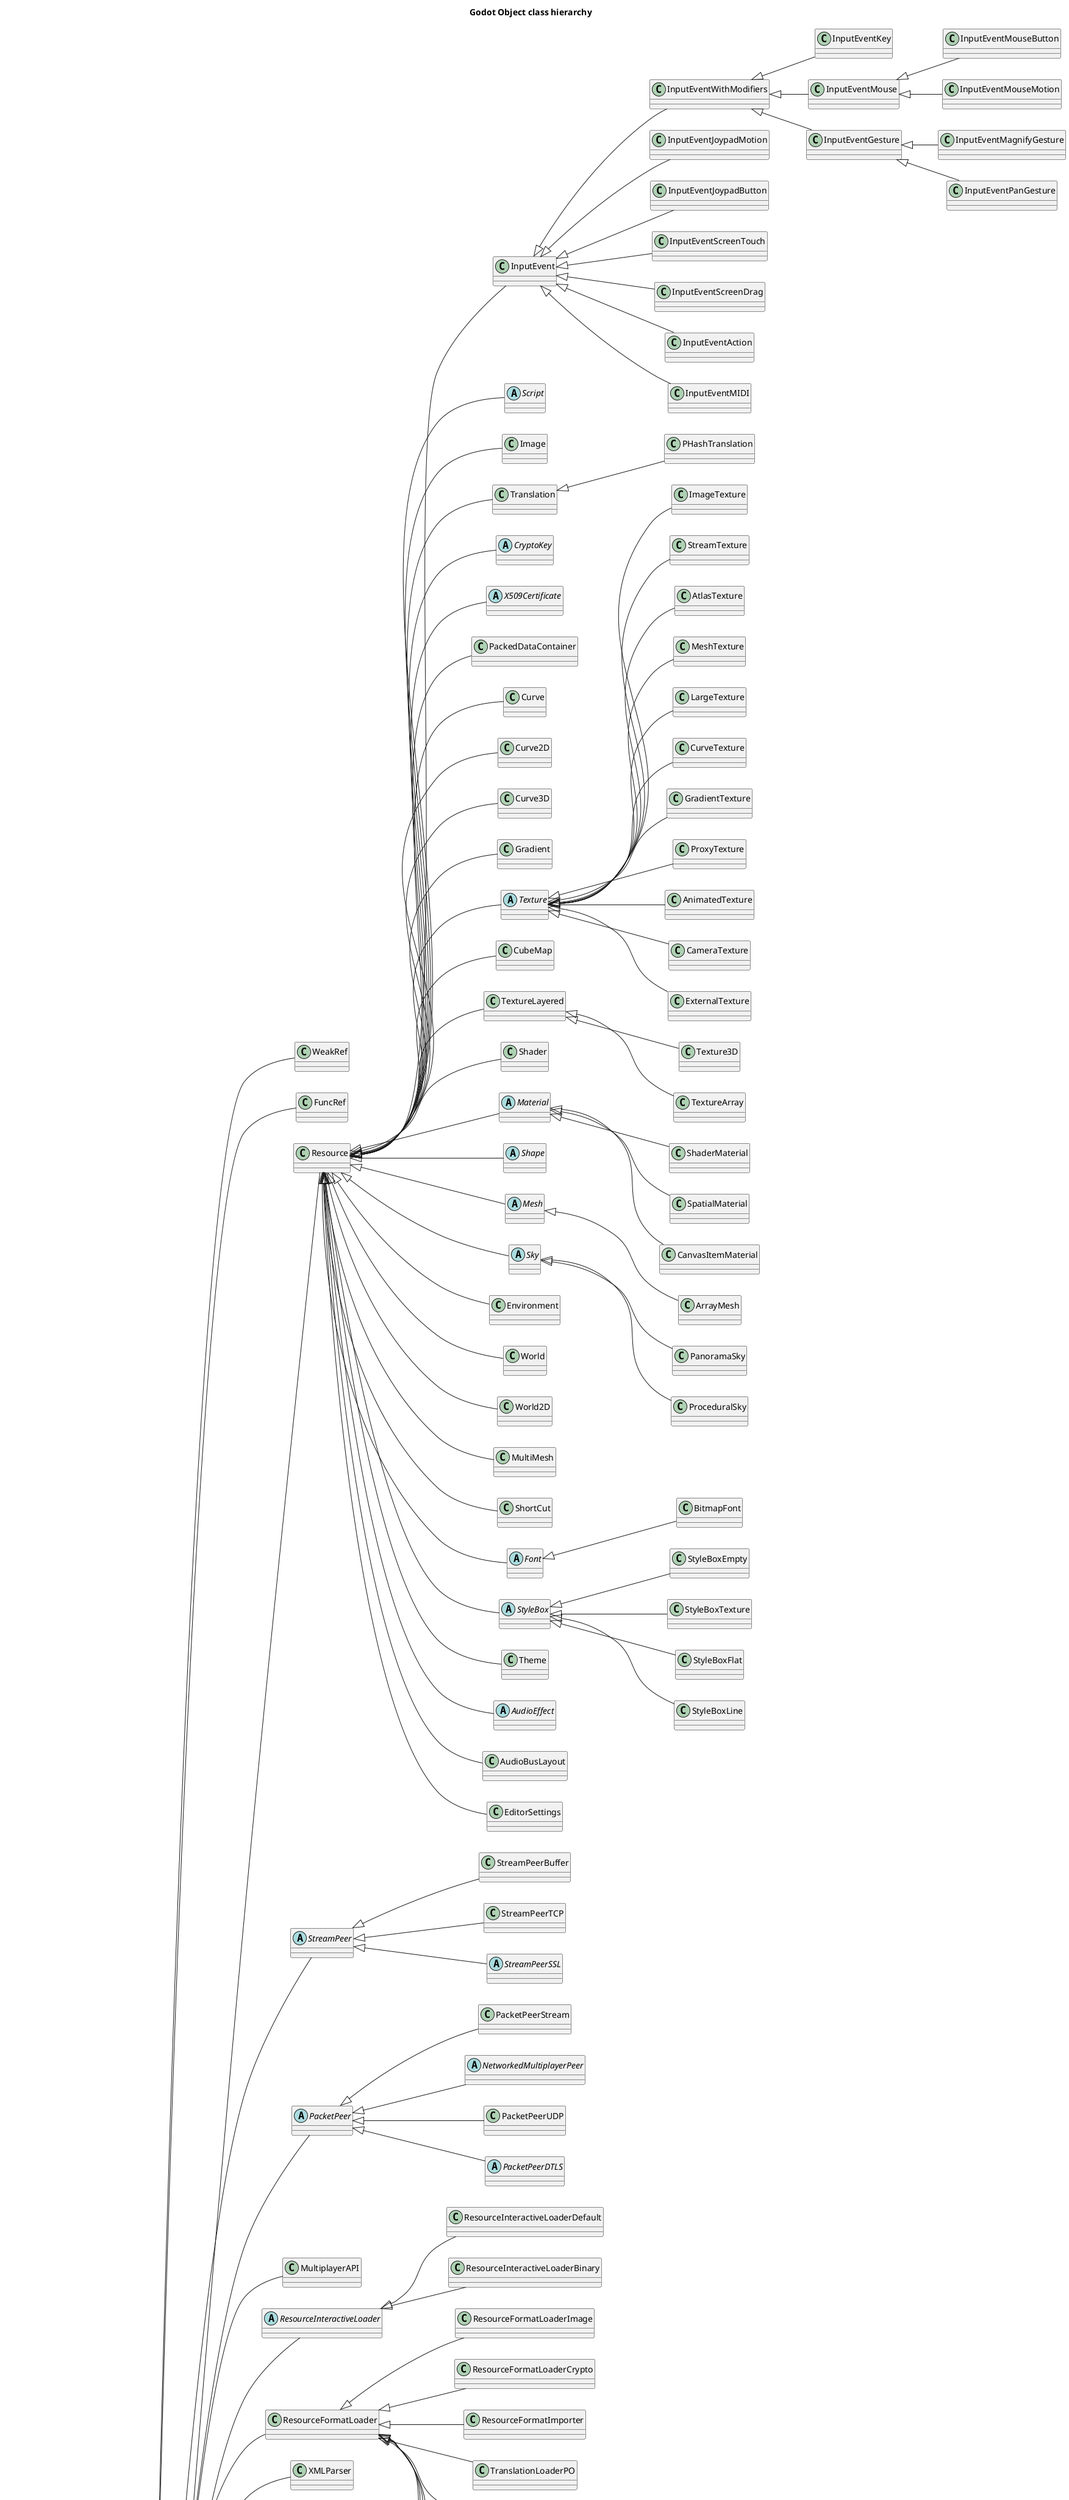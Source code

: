 @startuml
title Godot Object class hierarchy
left to right direction
class "Object" as C_0001531814603945772616
class C_0001531814603945772616 [[https://github.com/godotengine/godot/blob/faf3f883d1a25ec8a2b7a31ecc9e3363613b2478/./core/object.h#L408{Object}]] {
}
class "Reference" as C_0001778859257025660860
class C_0001778859257025660860 [[https://github.com/godotengine/godot/blob/faf3f883d1a25ec8a2b7a31ecc9e3363613b2478/./core/reference.h#L39{Reference}]] {
}
class "WeakRef" as C_0001213123647052694419
class C_0001213123647052694419 [[https://github.com/godotengine/godot/blob/faf3f883d1a25ec8a2b7a31ecc9e3363613b2478/./core/reference.h#L301{WeakRef}]] {
}
class "FuncRef" as C_0001699661383862634192
class C_0001699661383862634192 [[https://github.com/godotengine/godot/blob/faf3f883d1a25ec8a2b7a31ecc9e3363613b2478/core/func_ref.h#L36{FuncRef}]] {
}
class "Node" as C_0000218299049716973303
class C_0000218299049716973303 [[https://github.com/godotengine/godot/blob/faf3f883d1a25ec8a2b7a31ecc9e3363613b2478/./core/variant.h#L55{Node}]] {
}
class "Control" as C_0002244438577414292579
class C_0002244438577414292579 [[https://github.com/godotengine/godot/blob/faf3f883d1a25ec8a2b7a31ecc9e3363613b2478/./core/variant.h#L56{Control}]] {
}
class "Resource" as C_0001951177692366602790
class C_0001951177692366602790 [[https://github.com/godotengine/godot/blob/faf3f883d1a25ec8a2b7a31ecc9e3363613b2478/./core/resource.h#L48{Resource}]] {
}
class "InputEvent" as C_0000826642441440633506
class C_0000826642441440633506 [[https://github.com/godotengine/godot/blob/faf3f883d1a25ec8a2b7a31ecc9e3363613b2478/./core/os/input_event.h#L187{Input Modifier Status  for keyboard/mouse events.}]] {
}
class "InputEventWithModifiers" as C_0001643690477901780535
class C_0001643690477901780535 [[https://github.com/godotengine/godot/blob/faf3f883d1a25ec8a2b7a31ecc9e3363613b2478/./core/os/input_event.h#L224{InputEventWithModifiers}]] {
}
class "InputEventKey" as C_0000005346252496229381
class C_0000005346252496229381 [[https://github.com/godotengine/godot/blob/faf3f883d1a25ec8a2b7a31ecc9e3363613b2478/./core/os/input_event.h#L269{InputEventKey}]] {
}
class "InputEventMouse" as C_0000508669583629270248
class C_0000508669583629270248 [[https://github.com/godotengine/godot/blob/faf3f883d1a25ec8a2b7a31ecc9e3363613b2478/./core/os/input_event.h#L308{InputEventMouse}]] {
}
class "InputEventMouseButton" as C_0001609811636033675562
class C_0001609811636033675562 [[https://github.com/godotengine/godot/blob/faf3f883d1a25ec8a2b7a31ecc9e3363613b2478/./core/os/input_event.h#L333{InputEventMouseButton}]] {
}
class "InputEventMouseMotion" as C_0001449155408194946072
class C_0001449155408194946072 [[https://github.com/godotengine/godot/blob/faf3f883d1a25ec8a2b7a31ecc9e3363613b2478/./core/os/input_event.h#L367{InputEventMouseMotion}]] {
}
class "InputEventJoypadMotion" as C_0000545233917368839369
class C_0000545233917368839369 [[https://github.com/godotengine/godot/blob/faf3f883d1a25ec8a2b7a31ecc9e3363613b2478/./core/os/input_event.h#L400{InputEventJoypadMotion}]] {
}
class "InputEventJoypadButton" as C_0000879206998663772909
class C_0000879206998663772909 [[https://github.com/godotengine/godot/blob/faf3f883d1a25ec8a2b7a31ecc9e3363613b2478/./core/os/input_event.h#L426{InputEventJoypadButton}]] {
}
class "InputEventScreenTouch" as C_0000424955783958123814
class C_0000424955783958123814 [[https://github.com/godotengine/godot/blob/faf3f883d1a25ec8a2b7a31ecc9e3363613b2478/./core/os/input_event.h#L454{InputEventScreenTouch}]] {
}
class "InputEventScreenDrag" as C_0000181579490489051672
class C_0000181579490489051672 [[https://github.com/godotengine/godot/blob/faf3f883d1a25ec8a2b7a31ecc9e3363613b2478/./core/os/input_event.h#L479{InputEventScreenDrag}]] {
}
class "InputEventAction" as C_0000771113246620413802
class C_0000771113246620413802 [[https://github.com/godotengine/godot/blob/faf3f883d1a25ec8a2b7a31ecc9e3363613b2478/./core/os/input_event.h#L509{InputEventAction}]] {
}
class "InputEventGesture" as C_0002273725611005372274
class C_0002273725611005372274 [[https://github.com/godotengine/godot/blob/faf3f883d1a25ec8a2b7a31ecc9e3363613b2478/./core/os/input_event.h#L541{InputEventGesture}]] {
}
class "InputEventMagnifyGesture" as C_0001081009511705756716
class C_0001081009511705756716 [[https://github.com/godotengine/godot/blob/faf3f883d1a25ec8a2b7a31ecc9e3363613b2478/./core/os/input_event.h#L555{InputEventMagnifyGesture}]] {
}
class "InputEventPanGesture" as C_0000785094287144192783
class C_0000785094287144192783 [[https://github.com/godotengine/godot/blob/faf3f883d1a25ec8a2b7a31ecc9e3363613b2478/./core/os/input_event.h#L573{InputEventPanGesture}]] {
}
class "InputEventMIDI" as C_0000421706308116149067
class C_0000421706308116149067 [[https://github.com/godotengine/godot/blob/faf3f883d1a25ec8a2b7a31ecc9e3363613b2478/./core/os/input_event.h#L591{InputEventMIDI}]] {
}
abstract "StreamPeer" as C_0000641458175867534797
abstract C_0000641458175867534797 [[https://github.com/godotengine/godot/blob/faf3f883d1a25ec8a2b7a31ecc9e3363613b2478/./core/io/stream_peer.h#L36{StreamPeer}]] {
}
class "StreamPeerBuffer" as C_0001917014659115098133
class C_0001917014659115098133 [[https://github.com/godotengine/godot/blob/faf3f883d1a25ec8a2b7a31ecc9e3363613b2478/./core/io/stream_peer.h#L95{StreamPeerBuffer}]] {
}
abstract "PacketPeer" as C_0000492816802604568578
abstract C_0000492816802604568578 [[https://github.com/godotengine/godot/blob/faf3f883d1a25ec8a2b7a31ecc9e3363613b2478/./core/io/packet_peer.h#L38{PacketPeer}]] {
}
class "PacketPeerStream" as C_0000953498349212872445
class C_0000953498349212872445 [[https://github.com/godotengine/godot/blob/faf3f883d1a25ec8a2b7a31ecc9e3363613b2478/./core/io/packet_peer.h#L82{PacketPeerStream}]] {
}
abstract "NetworkedMultiplayerPeer" as C_0001377594887161557072
abstract C_0001377594887161557072 [[https://github.com/godotengine/godot/blob/faf3f883d1a25ec8a2b7a31ecc9e3363613b2478/./core/io/networked_multiplayer_peer.h#L36{NetworkedMultiplayerPeer}]] {
}
class "MultiplayerAPI" as C_0001283943978031188871
class C_0001283943978031188871 [[https://github.com/godotengine/godot/blob/faf3f883d1a25ec8a2b7a31ecc9e3363613b2478/./core/io/multiplayer_api.h#L37{MultiplayerAPI}]] {
}
abstract "Script" as C_0001608678623693693822
abstract C_0001608678623693693822 [[https://github.com/godotengine/godot/blob/faf3f883d1a25ec8a2b7a31ecc9e3363613b2478/./core/script_language.h#L99{Script}]] {
}
class "MainLoop" as C_0000970940027123558604
class C_0000970940027123558604 [[https://github.com/godotengine/godot/blob/faf3f883d1a25ec8a2b7a31ecc9e3363613b2478/./core/os/main_loop.h#L38{MainLoop}]] {
}
class "Image" as C_0001347373196389223918
class C_0001347373196389223918 [[https://github.com/godotengine/godot/blob/faf3f883d1a25ec8a2b7a31ecc9e3363613b2478/./core/image.h#L55{Image}]] {
}
class "Translation" as C_0002175195378041774254
class C_0002175195378041774254 [[https://github.com/godotengine/godot/blob/faf3f883d1a25ec8a2b7a31ecc9e3363613b2478/./core/translation.h#L36{Translation}]] {
}
class "TranslationServer" as C_0001485048025194488343
class C_0001485048025194488343 [[https://github.com/godotengine/godot/blob/faf3f883d1a25ec8a2b7a31ecc9e3363613b2478/./core/translation.h#L67{TranslationServer}]] {
}
class "ProjectSettings" as C_0000066148521405667716
class C_0000066148521405667716 [[https://github.com/godotengine/godot/blob/faf3f883d1a25ec8a2b7a31ecc9e3363613b2478/./core/project_settings.h#L38{ProjectSettings}]] {
}
abstract "ResourceInteractiveLoader" as C_0001028300835405048853
abstract C_0001028300835405048853 [[https://github.com/godotengine/godot/blob/faf3f883d1a25ec8a2b7a31ecc9e3363613b2478/./core/io/resource_loader.h#L37{ResourceInteractiveLoader}]] {
}
class "ResourceFormatLoader" as C_0001875194640168762788
class C_0001875194640168762788 [[https://github.com/godotengine/godot/blob/faf3f883d1a25ec8a2b7a31ecc9e3363613b2478/./core/io/resource_loader.h#L60{ResourceFormatLoader}]] {
}
class "ResourceFormatLoaderImage" as C_0001621146194054846104
class C_0001621146194054846104 [[https://github.com/godotengine/godot/blob/faf3f883d1a25ec8a2b7a31ecc9e3363613b2478/./core/io/image_loader.h#L74{ResourceFormatLoaderImage}]] {
}
class "XMLParser" as C_0000721243605962456385
class C_0000721243605962456385 [[https://github.com/godotengine/godot/blob/faf3f883d1a25ec8a2b7a31ecc9e3363613b2478/./core/io/xml_parser.h#L43{XMLParser}]] {
}
abstract "IP" as C_0001191393512042218074
abstract C_0001191393512042218074 [[https://github.com/godotengine/godot/blob/faf3f883d1a25ec8a2b7a31ecc9e3363613b2478/./core/io/ip.h#L39{IP}]] {
}
abstract "NetSocket" as C_0001344470390222777573
abstract C_0001344470390222777573 [[https://github.com/godotengine/godot/blob/faf3f883d1a25ec8a2b7a31ecc9e3363613b2478/./core/io/net_socket.h#L37{NetSocket}]] {
}
class "StreamPeerTCP" as C_0002220672997792184822
class C_0002220672997792184822 [[https://github.com/godotengine/godot/blob/faf3f883d1a25ec8a2b7a31ecc9e3363613b2478/./core/io/stream_peer_tcp.h#L39{StreamPeerTCP}]] {
}
class "HTTPClient" as C_0000043514426638915562
class C_0000043514426638915562 [[https://github.com/godotengine/godot/blob/faf3f883d1a25ec8a2b7a31ecc9e3363613b2478/./core/io/http_client.h#L39{HTTPClient}]] {
}
class "ResourceFormatSaver" as C_0000459093745126696488
class C_0000459093745126696488 [[https://github.com/godotengine/godot/blob/faf3f883d1a25ec8a2b7a31ecc9e3363613b2478/./core/io/resource_saver.h#L36{ResourceFormatSaver}]] {
}
abstract "CryptoKey" as C_0000209170473243207631
abstract C_0000209170473243207631 [[https://github.com/godotengine/godot/blob/faf3f883d1a25ec8a2b7a31ecc9e3363613b2478/./core/crypto/crypto.h#L40{CryptoKey}]] {
}
abstract "X509Certificate" as C_0002250383059923974472
abstract C_0002250383059923974472 [[https://github.com/godotengine/godot/blob/faf3f883d1a25ec8a2b7a31ecc9e3363613b2478/./core/crypto/crypto.h#L53{X509Certificate}]] {
}
abstract "Crypto" as C_0000067927574326805627
abstract C_0000067927574326805627 [[https://github.com/godotengine/godot/blob/faf3f883d1a25ec8a2b7a31ecc9e3363613b2478/./core/crypto/crypto.h#L67{Crypto}]] {
}
class "ResourceFormatLoaderCrypto" as C_0001435916002334566237
class C_0001435916002334566237 [[https://github.com/godotengine/godot/blob/faf3f883d1a25ec8a2b7a31ecc9e3363613b2478/./core/crypto/crypto.h#L86{ResourceFormatLoaderCrypto}]] {
}
class "ResourceFormatSaverCrypto" as C_0000383709194750111912
class C_0000383709194750111912 [[https://github.com/godotengine/godot/blob/faf3f883d1a25ec8a2b7a31ecc9e3363613b2478/./core/crypto/crypto.h#L94{ResourceFormatSaverCrypto}]] {
}
abstract "StreamPeerSSL" as C_0000677655505135820927
abstract C_0000677655505135820927 [[https://github.com/godotengine/godot/blob/faf3f883d1a25ec8a2b7a31ecc9e3363613b2478/./core/io/stream_peer_ssl.h#L37{StreamPeerSSL}]] {
}
class "PacketPeerUDP" as C_0000453708532138911794
class C_0000453708532138911794 [[https://github.com/godotengine/godot/blob/faf3f883d1a25ec8a2b7a31ecc9e3363613b2478/./core/io/packet_peer_udp.h#L40{PacketPeerUDP}]] {
}
class "UDPServer" as C_0001773006927883551647
class C_0001773006927883551647 [[https://github.com/godotengine/godot/blob/faf3f883d1a25ec8a2b7a31ecc9e3363613b2478/./core/io/udp_server.h#L37{UDPServer}]] {
}
class "PackedDataContainer" as C_0001635565080070667323
class C_0001635565080070667323 [[https://github.com/godotengine/godot/blob/faf3f883d1a25ec8a2b7a31ecc9e3363613b2478/core/packed_data_container.h#L36{PackedDataContainer}]] {
}
class "PackedDataContainerRef" as C_0001965084083317832053
class C_0001965084083317832053 [[https://github.com/godotengine/godot/blob/faf3f883d1a25ec8a2b7a31ecc9e3363613b2478/core/packed_data_container.h#L84{PackedDataContainerRef}]] {
}
class "EncodedObjectAsID" as C_0002280998521530378689
class C_0002280998521530378689 [[https://github.com/godotengine/godot/blob/faf3f883d1a25ec8a2b7a31ecc9e3363613b2478/./core/io/marshalls.h#L187{EncodedObjectAsID}]] {
}
class "Expression" as C_0000425668537377496256
class C_0000425668537377496256 [[https://github.com/godotengine/godot/blob/faf3f883d1a25ec8a2b7a31ecc9e3363613b2478/./core/math/expression.h#L36{Expression}]] {
}
abstract "PacketPeerDTLS" as C_0000371391738743059526
abstract C_0000371391738743059526 [[https://github.com/godotengine/godot/blob/faf3f883d1a25ec8a2b7a31ecc9e3363613b2478/./core/io/packet_peer_dtls.h#L37{PacketPeerDTLS}]] {
}
class "_ResourceLoader" as C_0001197720528033242618
class C_0001197720528033242618 [[https://github.com/godotengine/godot/blob/faf3f883d1a25ec8a2b7a31ecc9e3363613b2478/./core/bind/core_bind.h#L45{_ResourceLoader}]] {
}
class "_ResourceSaver" as C_0001130773750498288283
class C_0001130773750498288283 [[https://github.com/godotengine/godot/blob/faf3f883d1a25ec8a2b7a31ecc9e3363613b2478/./core/bind/core_bind.h#L68{_ResourceSaver}]] {
}
class "_OS" as C_0000790752023609648644
class C_0000790752023609648644 [[https://github.com/godotengine/godot/blob/faf3f883d1a25ec8a2b7a31ecc9e3363613b2478/./core/bind/core_bind.h#L99{_OS}]] {
}
class "_Geometry" as C_0000897221634691489964
class C_0000897221634691489964 [[https://github.com/godotengine/godot/blob/faf3f883d1a25ec8a2b7a31ecc9e3363613b2478/./core/bind/core_bind.h#L401{_Geometry}]] {
}
class "_File" as C_0001269523504771997553
class C_0001269523504771997553 [[https://github.com/godotengine/godot/blob/faf3f883d1a25ec8a2b7a31ecc9e3363613b2478/./core/bind/core_bind.h#L482{_File}]] {
}
class "_Directory" as C_0002181306943999527000
class C_0002181306943999527000 [[https://github.com/godotengine/godot/blob/faf3f883d1a25ec8a2b7a31ecc9e3363613b2478/./core/bind/core_bind.h#L585{_Directory}]] {
}
class "_Marshalls" as C_0000135188690773659020
class C_0000135188690773659020 [[https://github.com/godotengine/godot/blob/faf3f883d1a25ec8a2b7a31ecc9e3363613b2478/./core/bind/core_bind.h#L629{_Marshalls}]] {
}
class "_Mutex" as C_0001919583962531563111
class C_0001919583962531563111 [[https://github.com/godotengine/godot/blob/faf3f883d1a25ec8a2b7a31ecc9e3363613b2478/./core/bind/core_bind.h#L654{_Mutex}]] {
}
class "_Semaphore" as C_0001519730929749870978
class C_0001519730929749870978 [[https://github.com/godotengine/godot/blob/faf3f883d1a25ec8a2b7a31ecc9e3363613b2478/./core/bind/core_bind.h#L667{_Semaphore}]] {
}
class "_Thread" as C_0001150621116588802549
class C_0001150621116588802549 [[https://github.com/godotengine/godot/blob/faf3f883d1a25ec8a2b7a31ecc9e3363613b2478/./core/bind/core_bind.h#L679{_Thread}]] {
}
class "_ClassDB" as C_0001186331261774827872
class C_0001186331261774827872 [[https://github.com/godotengine/godot/blob/faf3f883d1a25ec8a2b7a31ecc9e3363613b2478/./core/bind/core_bind.h#L713{_ClassDB}]] {
}
class "_Engine" as C_0001895218672297528471
class C_0001895218672297528471 [[https://github.com/godotengine/godot/blob/faf3f883d1a25ec8a2b7a31ecc9e3363613b2478/./core/bind/core_bind.h#L752{_Engine}]] {
}
class "JSONParseResult" as C_0002123770061883828115
class C_0002123770061883828115 [[https://github.com/godotengine/godot/blob/faf3f883d1a25ec8a2b7a31ecc9e3363613b2478/./core/bind/core_bind.h#L802{JSONParseResult}]] {
}
class "_JSON" as C_0000979065355535690103
class C_0000979065355535690103 [[https://github.com/godotengine/godot/blob/faf3f883d1a25ec8a2b7a31ecc9e3363613b2478/./core/bind/core_bind.h#L833{_JSON}]] {
}
class "AStar" as C_0000313943305714008062
class C_0000313943305714008062 [[https://github.com/godotengine/godot/blob/faf3f883d1a25ec8a2b7a31ecc9e3363613b2478/./core/math/a_star.h#L43{A* pathfinding algorithm 	@author Juan Linietsky <reduzio@gmail.com>}]] {
}
class "AStar2D" as C_0001488656794009679597
class C_0001488656794009679597 [[https://github.com/godotengine/godot/blob/faf3f883d1a25ec8a2b7a31ecc9e3363613b2478/./core/math/a_star.h#L166{AStar2D}]] {
}
class "RandomNumberGenerator" as C_0001768211625278429563
class C_0001768211625278429563 [[https://github.com/godotengine/godot/blob/faf3f883d1a25ec8a2b7a31ecc9e3363613b2478/./core/math/random_number_generator.h#L37{RandomNumberGenerator}]] {
}
class "HashingContext" as C_0000859556153061419292
class C_0000859556153061419292 [[https://github.com/godotengine/godot/blob/faf3f883d1a25ec8a2b7a31ecc9e3363613b2478/./core/crypto/hashing_context.h#L36{HashingContext}]] {
}
class "ResourceFormatImporter" as C_0002198693075013107571
class C_0002198693075013107571 [[https://github.com/godotengine/godot/blob/faf3f883d1a25ec8a2b7a31ecc9e3363613b2478/./core/io/resource_importer.h#L38{ResourceFormatImporter}]] {
}
abstract "ResourceImporter" as C_0000422043576901357855
abstract C_0000422043576901357855 [[https://github.com/godotengine/godot/blob/faf3f883d1a25ec8a2b7a31ecc9e3363613b2478/./core/io/resource_importer.h#L96{ResourceImporter}]] {
}
class "TranslationLoaderPO" as C_0000899817639575100744
class C_0000899817639575100744 [[https://github.com/godotengine/godot/blob/faf3f883d1a25ec8a2b7a31ecc9e3363613b2478/./core/io/translation_loader_po.h#L38{TranslationLoaderPO}]] {
}
class "TriangleMesh" as C_0001802463287950904501
class C_0001802463287950904501 [[https://github.com/godotengine/godot/blob/faf3f883d1a25ec8a2b7a31ecc9e3363613b2478/./core/math/triangle_mesh.h#L37{TriangleMesh}]] {
}
class "Curve" as C_0001163921931966275471
class C_0001163921931966275471 [[https://github.com/godotengine/godot/blob/faf3f883d1a25ec8a2b7a31ecc9e3363613b2478/./scene/resources/curve.h#L37{Curve}]] {
}
class "Curve2D" as C_0000583453570386694974
class C_0000583453570386694974 [[https://github.com/godotengine/godot/blob/faf3f883d1a25ec8a2b7a31ecc9e3363613b2478/./scene/resources/curve.h#L151{Curve2D}]] {
}
class "Curve3D" as C_0001996211114461908095
class C_0001996211114461908095 [[https://github.com/godotengine/godot/blob/faf3f883d1a25ec8a2b7a31ecc9e3363613b2478/./scene/resources/curve.h#L214{Curve3D}]] {
}
class "Gradient" as C_0001515896569718711140
class C_0001515896569718711140 [[https://github.com/godotengine/godot/blob/faf3f883d1a25ec8a2b7a31ecc9e3363613b2478/./scene/resources/gradient.h#L36{Gradient}]] {
}
class "CameraServer" as C_0001701907280759632930
class C_0001701907280759632930 [[https://github.com/godotengine/godot/blob/faf3f883d1a25ec8a2b7a31ecc9e3363613b2478/./servers/camera_server.h#L49{CameraServer}]] {
}
abstract "VisualServer" as C_0001589464385186808769
abstract C_0001589464385186808769 [[https://github.com/godotengine/godot/blob/faf3f883d1a25ec8a2b7a31ecc9e3363613b2478/./servers/visual_server.h#L42{VisualServer}]] {
}
abstract "Texture" as C_0001367871067587158636
abstract C_0001367871067587158636 [[https://github.com/godotengine/godot/blob/faf3f883d1a25ec8a2b7a31ecc9e3363613b2478/./scene/resources/texture.h#L45{Texture}]] {
}
class "ImageTexture" as C_0000798383873302476750
class C_0000798383873302476750 [[https://github.com/godotengine/godot/blob/faf3f883d1a25ec8a2b7a31ecc9e3363613b2478/./scene/resources/texture.h#L91{ImageTexture}]] {
}
class "StreamTexture" as C_0000486991884140911232
class C_0000486991884140911232 [[https://github.com/godotengine/godot/blob/faf3f883d1a25ec8a2b7a31ecc9e3363613b2478/./scene/resources/texture.h#L165{StreamTexture}]] {
}
class "ResourceFormatLoaderStreamTexture" as C_0000611226650389171353
class C_0000611226650389171353 [[https://github.com/godotengine/godot/blob/faf3f883d1a25ec8a2b7a31ecc9e3363613b2478/./scene/resources/texture.h#L238{ResourceFormatLoaderStreamTexture}]] {
}
class "AtlasTexture" as C_0001637279102233248180
class C_0001637279102233248180 [[https://github.com/godotengine/godot/blob/faf3f883d1a25ec8a2b7a31ecc9e3363613b2478/./scene/resources/texture.h#L248{AtlasTexture}]] {
}
class "MeshTexture" as C_0001430074170771569724
class C_0001430074170771569724 [[https://github.com/godotengine/godot/blob/faf3f883d1a25ec8a2b7a31ecc9e3363613b2478/./scene/resources/texture.h#L295{MeshTexture}]] {
}
class "LargeTexture" as C_0000865137412866175601
class C_0000865137412866175601 [[https://github.com/godotengine/godot/blob/faf3f883d1a25ec8a2b7a31ecc9e3363613b2478/./scene/resources/texture.h#L336{LargeTexture}]] {
}
class "CubeMap" as C_0000868947797365640613
class C_0000868947797365640613 [[https://github.com/godotengine/godot/blob/faf3f883d1a25ec8a2b7a31ecc9e3363613b2478/./scene/resources/texture.h#L386{CubeMap}]] {
}
class "TextureLayered" as C_0001581103179488457373
class C_0001581103179488457373 [[https://github.com/godotengine/godot/blob/faf3f883d1a25ec8a2b7a31ecc9e3363613b2478/./scene/resources/texture.h#L467{TextureLayered}]] {
}
class "Texture3D" as C_0001544358461463390852
class C_0001544358461463390852 [[https://github.com/godotengine/godot/blob/faf3f883d1a25ec8a2b7a31ecc9e3363613b2478/./scene/resources/texture.h#L531{Texture3D}]] {
}
class "TextureArray" as C_0001404587360588661178
class C_0001404587360588661178 [[https://github.com/godotengine/godot/blob/faf3f883d1a25ec8a2b7a31ecc9e3363613b2478/./scene/resources/texture.h#L540{TextureArray}]] {
}
class "ResourceFormatLoaderTextureLayered" as C_0001754631792651604327
class C_0001754631792651604327 [[https://github.com/godotengine/godot/blob/faf3f883d1a25ec8a2b7a31ecc9e3363613b2478/./scene/resources/texture.h#L549{ResourceFormatLoaderTextureLayered}]] {
}
class "CurveTexture" as C_0000496374853566997945
class C_0000496374853566997945 [[https://github.com/godotengine/godot/blob/faf3f883d1a25ec8a2b7a31ecc9e3363613b2478/./scene/resources/texture.h#L557{CurveTexture}]] {
}
class "GradientTexture" as C_0000093237254261317379
class C_0000093237254261317379 [[https://github.com/godotengine/godot/blob/faf3f883d1a25ec8a2b7a31ecc9e3363613b2478/./scene/resources/texture.h#L606{GradientTexture}]] {
}
class "ProxyTexture" as C_0001958159253311530745
class C_0001958159253311530745 [[https://github.com/godotengine/godot/blob/faf3f883d1a25ec8a2b7a31ecc9e3363613b2478/./scene/resources/texture.h#L651{ProxyTexture}]] {
}
class "AnimatedTexture" as C_0002139700944454124435
class C_0002139700944454124435 [[https://github.com/godotengine/godot/blob/faf3f883d1a25ec8a2b7a31ecc9e3363613b2478/./scene/resources/texture.h#L678{AnimatedTexture}]] {
}
class "CameraTexture" as C_0002176748275886758573
class C_0002176748275886758573 [[https://github.com/godotengine/godot/blob/faf3f883d1a25ec8a2b7a31ecc9e3363613b2478/./scene/resources/texture.h#L758{CameraTexture}]] {
}
class "ExternalTexture" as C_0001681920172986601183
class C_0001681920172986601183 [[https://github.com/godotengine/godot/blob/faf3f883d1a25ec8a2b7a31ecc9e3363613b2478/./scene/resources/texture.h#L793{ExternalTexture}]] {
}
class "Shader" as C_0001862491237042062945
class C_0001862491237042062945 [[https://github.com/godotengine/godot/blob/faf3f883d1a25ec8a2b7a31ecc9e3363613b2478/./scene/resources/shader.h#L39{Shader}]] {
}
class "ResourceFormatLoaderShader" as C_0002222882403242483102
class C_0002222882403242483102 [[https://github.com/godotengine/godot/blob/faf3f883d1a25ec8a2b7a31ecc9e3363613b2478/./scene/resources/shader.h#L106{ResourceFormatLoaderShader}]] {
}
class "ResourceFormatSaverShader" as C_0000615606556380295547
class C_0000615606556380295547 [[https://github.com/godotengine/godot/blob/faf3f883d1a25ec8a2b7a31ecc9e3363613b2478/./scene/resources/shader.h#L114{ResourceFormatSaverShader}]] {
}
abstract "Material" as C_0002216485283797399225
abstract C_0002216485283797399225 [[https://github.com/godotengine/godot/blob/faf3f883d1a25ec8a2b7a31ecc9e3363613b2478/./scene/resources/material.h#L41{Material}]] {
}
class "ShaderMaterial" as C_0001706220248564978422
class C_0001706220248564978422 [[https://github.com/godotengine/godot/blob/faf3f883d1a25ec8a2b7a31ecc9e3363613b2478/./scene/resources/material.h#L76{ShaderMaterial}]] {
}
class "SpatialMaterial" as C_0000001963724432077621
class C_0000001963724432077621 [[https://github.com/godotengine/godot/blob/faf3f883d1a25ec8a2b7a31ecc9e3363613b2478/./scene/resources/material.h#L109{SpatialMaterial}]] {
}
abstract "Shape" as C_0001672291103657734280
abstract C_0001672291103657734280 [[https://github.com/godotengine/godot/blob/faf3f883d1a25ec8a2b7a31ecc9e3363613b2478/./scene/resources/shape.h#L37{Shape}]] {
}
abstract "Mesh" as C_0001733195975248453909
abstract C_0001733195975248453909 [[https://github.com/godotengine/godot/blob/faf3f883d1a25ec8a2b7a31ecc9e3363613b2478/./scene/resources/mesh.h#L41{Mesh}]] {
}
class "ArrayMesh" as C_0001532490567718443177
class C_0001532490567718443177 [[https://github.com/godotengine/godot/blob/faf3f883d1a25ec8a2b7a31ecc9e3363613b2478/./scene/resources/mesh.h#L158{ArrayMesh}]] {
}
abstract "Sky" as C_0000116528474292236882
abstract C_0000116528474292236882 [[https://github.com/godotengine/godot/blob/faf3f883d1a25ec8a2b7a31ecc9e3363613b2478/./scene/resources/sky.h#L37{Sky}]] {
}
class "PanoramaSky" as C_0000648215409631414149
class C_0000648215409631414149 [[https://github.com/godotengine/godot/blob/faf3f883d1a25ec8a2b7a31ecc9e3363613b2478/./scene/resources/sky.h#L67{PanoramaSky}]] {
}
class "ProceduralSky" as C_0001250686154751320195
class C_0001250686154751320195 [[https://github.com/godotengine/godot/blob/faf3f883d1a25ec8a2b7a31ecc9e3363613b2478/./scene/resources/sky.h#L88{ProceduralSky}]] {
}
class "Environment" as C_0001807798357493001327
class C_0001807798357493001327 [[https://github.com/godotengine/godot/blob/faf3f883d1a25ec8a2b7a31ecc9e3363613b2478/./scene/resources/environment.h#L39{Environment}]] {
}
abstract "PhysicsDirectBodyState" as C_0001559146041463814963
abstract C_0001559146041463814963 [[https://github.com/godotengine/godot/blob/faf3f883d1a25ec8a2b7a31ecc9e3363613b2478/./servers/physics_server.h#L39{PhysicsDirectBodyState}]] {
}
class "PhysicsShapeQueryParameters" as C_0000596145886832067553
class C_0000596145886832067553 [[https://github.com/godotengine/godot/blob/faf3f883d1a25ec8a2b7a31ecc9e3363613b2478/./servers/physics_server.h#L100{PhysicsShapeQueryParameters}]] {
}
abstract "PhysicsDirectSpaceState" as C_0000503002593685351124
abstract C_0000503002593685351124 [[https://github.com/godotengine/godot/blob/faf3f883d1a25ec8a2b7a31ecc9e3363613b2478/./servers/physics_server.h#L143{PhysicsDirectSpaceState}]] {
}
class "PhysicsShapeQueryResult" as C_0000745161249167370858
class C_0000745161249167370858 [[https://github.com/godotengine/godot/blob/faf3f883d1a25ec8a2b7a31ecc9e3363613b2478/./servers/physics_server.h#L203{PhysicsShapeQueryResult}]] {
}
abstract "PhysicsServer" as C_0001034902024938599899
abstract C_0001034902024938599899 [[https://github.com/godotengine/godot/blob/faf3f883d1a25ec8a2b7a31ecc9e3363613b2478/./servers/physics_server.h#L224{PhysicsServer}]] {
}
class "World" as C_0002268909104966341925
class C_0002268909104966341925 [[https://github.com/godotengine/godot/blob/faf3f883d1a25ec8a2b7a31ecc9e3363613b2478/./scene/resources/world.h#L43{World}]] {
}
abstract "Physics2DDirectBodyState" as C_0002302096389852429221
abstract C_0002302096389852429221 [[https://github.com/godotengine/godot/blob/faf3f883d1a25ec8a2b7a31ecc9e3363613b2478/./servers/physics_2d_server.h#L40{Physics2DDirectBodyState}]] {
}
class "Physics2DShapeQueryParameters" as C_0001953033324453061509
class C_0001953033324453061509 [[https://github.com/godotengine/godot/blob/faf3f883d1a25ec8a2b7a31ecc9e3363613b2478/./servers/physics_2d_server.h#L99{Physics2DShapeQueryParameters}]] {
}
abstract "Physics2DDirectSpaceState" as C_0000236996062289735257
abstract C_0000236996062289735257 [[https://github.com/godotengine/godot/blob/faf3f883d1a25ec8a2b7a31ecc9e3363613b2478/./servers/physics_2d_server.h#L145{Physics2DDirectSpaceState}]] {
}
class "Physics2DShapeQueryResult" as C_0001064104406631716446
class C_0001064104406631716446 [[https://github.com/godotengine/godot/blob/faf3f883d1a25ec8a2b7a31ecc9e3363613b2478/./servers/physics_2d_server.h#L209{Physics2DShapeQueryResult}]] {
}
abstract "Physics2DServer" as C_0001561529841391244418
abstract C_0001561529841391244418 [[https://github.com/godotengine/godot/blob/faf3f883d1a25ec8a2b7a31ecc9e3363613b2478/./servers/physics_2d_server.h#L232{Physics2DServer}]] {
}
class "Physics2DTestMotionResult" as C_0001864019057532813008
class C_0001864019057532813008 [[https://github.com/godotengine/godot/blob/faf3f883d1a25ec8a2b7a31ecc9e3363613b2478/./servers/physics_2d_server.h#L609{Physics2DTestMotionResult}]] {
}
class "World2D" as C_0001698058622807192888
class C_0001698058622807192888 [[https://github.com/godotengine/godot/blob/faf3f883d1a25ec8a2b7a31ecc9e3363613b2478/./scene/resources/world_2d.h#L42{World2D}]] {
}
class "SceneTreeTimer" as C_0000863229323271412192
class C_0000863229323271412192 [[https://github.com/godotengine/godot/blob/faf3f883d1a25ec8a2b7a31ecc9e3363613b2478/./scene/main/scene_tree.h#L48{SceneTreeTimer}]] {
}
class "SceneTree" as C_0001872058027933416994
class C_0001872058027933416994 [[https://github.com/godotengine/godot/blob/faf3f883d1a25ec8a2b7a31ecc9e3363613b2478/./scene/main/scene_tree.h#L69{SceneTree}]] {
}
class "MultiMesh" as C_0000096587815980107455
class C_0000096587815980107455 [[https://github.com/godotengine/godot/blob/faf3f883d1a25ec8a2b7a31ecc9e3363613b2478/./scene/resources/multimesh.h#L37{MultiMesh}]] {
}
class "CanvasItemMaterial" as C_0000484561506113559349
class C_0000484561506113559349 [[https://github.com/godotengine/godot/blob/faf3f883d1a25ec8a2b7a31ecc9e3363613b2478/./scene/2d/canvas_item.h#L47{CanvasItemMaterial}]] {
}
abstract "CanvasItem" as C_0002074383603489565895
abstract C_0002074383603489565895 [[https://github.com/godotengine/godot/blob/faf3f883d1a25ec8a2b7a31ecc9e3363613b2478/./scene/2d/canvas_item.h#L165{CanvasItem}]] {
}
class "ShortCut" as C_0000927016956309081505
class C_0000927016956309081505 [[https://github.com/godotengine/godot/blob/faf3f883d1a25ec8a2b7a31ecc9e3363613b2478/./scene/gui/shortcut.h#L37{ShortCut}]] {
}
class "Timer" as C_0000695625692780469340
class C_0000695625692780469340 [[https://github.com/godotengine/godot/blob/faf3f883d1a25ec8a2b7a31ecc9e3363613b2478/./scene/main/timer.h#L36{Timer}]] {
}
abstract "Font" as C_0000054107906042594907
abstract C_0000054107906042594907 [[https://github.com/godotengine/godot/blob/faf3f883d1a25ec8a2b7a31ecc9e3363613b2478/./scene/resources/font.h#L38{Font}]] {
}
class "BitmapFont" as C_0000732540472499227446
class C_0000732540472499227446 [[https://github.com/godotengine/godot/blob/faf3f883d1a25ec8a2b7a31ecc9e3363613b2478/./scene/resources/font.h#L106{BitmapFont}]] {
}
class "ResourceFormatLoaderBMFont" as C_0001021346567960220460
class C_0001021346567960220460 [[https://github.com/godotengine/godot/blob/faf3f883d1a25ec8a2b7a31ecc9e3363613b2478/./scene/resources/font.h#L201{ResourceFormatLoaderBMFont}]] {
}
abstract "StyleBox" as C_0000636726652931404765
abstract C_0000636726652931404765 [[https://github.com/godotengine/godot/blob/faf3f883d1a25ec8a2b7a31ecc9e3363613b2478/./scene/resources/style_box.h#L40{StyleBox}]] {
}
class "StyleBoxEmpty" as C_0000259224014912534733
class C_0000259224014912534733 [[https://github.com/godotengine/godot/blob/faf3f883d1a25ec8a2b7a31ecc9e3363613b2478/./scene/resources/style_box.h#L70{StyleBoxEmpty}]] {
}
class "StyleBoxTexture" as C_0001721162396461278621
class C_0001721162396461278621 [[https://github.com/godotengine/godot/blob/faf3f883d1a25ec8a2b7a31ecc9e3363613b2478/./scene/resources/style_box.h#L80{StyleBoxTexture}]] {
}
class "StyleBoxFlat" as C_0002269836518882757108
class C_0002269836518882757108 [[https://github.com/godotengine/godot/blob/faf3f883d1a25ec8a2b7a31ecc9e3363613b2478/./scene/resources/style_box.h#L146{StyleBoxFlat}]] {
}
class "StyleBoxLine" as C_0000728889196933964519
class C_0000728889196933964519 [[https://github.com/godotengine/godot/blob/faf3f883d1a25ec8a2b7a31ecc9e3363613b2478/./scene/resources/style_box.h#L240{StyleBoxLine}]] {
}
class "Theme" as C_0000993567374411090062
class C_0000993567374411090062 [[https://github.com/godotengine/godot/blob/faf3f883d1a25ec8a2b7a31ecc9e3363613b2478/./scene/resources/theme.h#L41{Theme}]] {
}
abstract "DTLSServer" as C_0002255280943551484957
abstract C_0002255280943551484957 [[https://github.com/godotengine/godot/blob/faf3f883d1a25ec8a2b7a31ecc9e3363613b2478/./core/io/dtls_server.h#L37{DTLSServer}]] {
}
class "PCKPacker" as C_0000825235703577935692
class C_0000825235703577935692 [[https://github.com/godotengine/godot/blob/faf3f883d1a25ec8a2b7a31ecc9e3363613b2478/./core/io/pck_packer.h#L38{PCKPacker}]] {
}
class "InputMap" as C_0000314051240057057851
class C_0000314051240057057851 [[https://github.com/godotengine/godot/blob/faf3f883d1a25ec8a2b7a31ecc9e3363613b2478/./core/input_map.h#L37{InputMap}]] {
}
class "PHashTranslation" as C_0001000982088367490313
class C_0001000982088367490313 [[https://github.com/godotengine/godot/blob/faf3f883d1a25ec8a2b7a31ecc9e3363613b2478/core/compressed_translation.h#L36{PHashTranslation}]] {
}
class "ResourceInteractiveLoaderDefault" as C_0001691910064568140296
class C_0001691910064568140296 [[https://github.com/godotengine/godot/blob/faf3f883d1a25ec8a2b7a31ecc9e3363613b2478/core/io/resource_loader.cpp#L123{ResourceInteractiveLoaderDefault}]] {
}
abstract "Input" as C_0000535376932101028371
abstract C_0000535376932101028371 [[https://github.com/godotengine/godot/blob/faf3f883d1a25ec8a2b7a31ecc9e3363613b2478/./core/os/input.h#L38{Input}]] {
}
abstract "AudioEffectInstance" as C_0002081147554408841639
abstract C_0002081147554408841639 [[https://github.com/godotengine/godot/blob/faf3f883d1a25ec8a2b7a31ecc9e3363613b2478/./servers/audio/audio_effect.h#L37{AudioEffectInstance}]] {
}
abstract "AudioEffect" as C_0001135869814642263160
abstract C_0001135869814642263160 [[https://github.com/godotengine/godot/blob/faf3f883d1a25ec8a2b7a31ecc9e3363613b2478/./servers/audio/audio_effect.h#L45{AudioEffect}]] {
}
class "AudioServer" as C_0001370497546359815893
class C_0001370497546359815893 [[https://github.com/godotengine/godot/blob/faf3f883d1a25ec8a2b7a31ecc9e3363613b2478/./servers/audio_server.h#L148{AudioServer}]] {
}
class "AudioBusLayout" as C_0001456847428901597356
class C_0001456847428901597356 [[https://github.com/godotengine/godot/blob/faf3f883d1a25ec8a2b7a31ecc9e3363613b2478/./servers/audio_server.h#L382{AudioBusLayout}]] {
}
class "ConfigFile" as C_0000748610312979765450
class C_0000748610312979765450 [[https://github.com/godotengine/godot/blob/faf3f883d1a25ec8a2b7a31ecc9e3363613b2478/./core/io/config_file.h#L39{ConfigFile}]] {
}
class "ResourceInteractiveLoaderBinary" as C_0001556006456076875211
class C_0001556006456076875211 [[https://github.com/godotengine/godot/blob/faf3f883d1a25ec8a2b7a31ecc9e3363613b2478/./core/io/resource_format_binary.h#L38{ResourceInteractiveLoaderBinary}]] {
}
class "ResourceFormatLoaderBinary" as C_0000649943890210265182
class C_0000649943890210265182 [[https://github.com/godotengine/godot/blob/faf3f883d1a25ec8a2b7a31ecc9e3363613b2478/./core/io/resource_format_binary.h#L102{ResourceFormatLoaderBinary}]] {
}
class "ResourceFormatSaverBinary" as C_0001033697776952130601
class C_0001033697776952130601 [[https://github.com/godotengine/godot/blob/faf3f883d1a25ec8a2b7a31ecc9e3363613b2478/./core/io/resource_format_binary.h#L163{ResourceFormatSaverBinary}]] {
}
class "TCP_Server" as C_0002037696796219689223
class C_0002037696796219689223 [[https://github.com/godotengine/godot/blob/faf3f883d1a25ec8a2b7a31ecc9e3363613b2478/./core/io/tcp_server.h#L39{TCP_Server}]] {
}
class "UndoRedo" as C_0000096380574950611570
class C_0000096380574950611570 [[https://github.com/godotengine/godot/blob/faf3f883d1a25ec8a2b7a31ecc9e3363613b2478/./core/undo_redo.h#L37{UndoRedo}]] {
}
class "InputDefault" as C_0000273522693697090760
class C_0000273522693697090760 [[https://github.com/godotengine/godot/blob/faf3f883d1a25ec8a2b7a31ecc9e3363613b2478/./main/input_default.h#L36{InputDefault}]] {
}
class "EditorSettings" as C_0000112336399891508100
class C_0000112336399891508100 [[https://github.com/godotengine/godot/blob/faf3f883d1a25ec8a2b7a31ecc9e3363613b2478/./editor/editor_settings.h#L44{EditorSettings}]] {
}
C_0001531814603945772616 <|-- C_0001778859257025660860
C_0001778859257025660860 <|-- C_0001213123647052694419
C_0001778859257025660860 <|-- C_0001699661383862634192
C_0001531814603945772616 <|-- C_0000218299049716973303
C_0002074383603489565895 <|-- C_0002244438577414292579
C_0001778859257025660860 <|-- C_0001951177692366602790
C_0001951177692366602790 <|-- C_0000826642441440633506
C_0000826642441440633506 <|-- C_0001643690477901780535
C_0001643690477901780535 <|-- C_0000005346252496229381
C_0001643690477901780535 <|-- C_0000508669583629270248
C_0000508669583629270248 <|-- C_0001609811636033675562
C_0000508669583629270248 <|-- C_0001449155408194946072
C_0000826642441440633506 <|-- C_0000545233917368839369
C_0000826642441440633506 <|-- C_0000879206998663772909
C_0000826642441440633506 <|-- C_0000424955783958123814
C_0000826642441440633506 <|-- C_0000181579490489051672
C_0000826642441440633506 <|-- C_0000771113246620413802
C_0001643690477901780535 <|-- C_0002273725611005372274
C_0002273725611005372274 <|-- C_0001081009511705756716
C_0002273725611005372274 <|-- C_0000785094287144192783
C_0000826642441440633506 <|-- C_0000421706308116149067
C_0001778859257025660860 <|-- C_0000641458175867534797
C_0000641458175867534797 <|-- C_0001917014659115098133
C_0001778859257025660860 <|-- C_0000492816802604568578
C_0000492816802604568578 <|-- C_0000953498349212872445
C_0000492816802604568578 <|-- C_0001377594887161557072
C_0001778859257025660860 <|-- C_0001283943978031188871
C_0001951177692366602790 <|-- C_0001608678623693693822
C_0001531814603945772616 <|-- C_0000970940027123558604
C_0001951177692366602790 <|-- C_0001347373196389223918
C_0001951177692366602790 <|-- C_0002175195378041774254
C_0001531814603945772616 <|-- C_0001485048025194488343
C_0001531814603945772616 <|-- C_0000066148521405667716
C_0001778859257025660860 <|-- C_0001028300835405048853
C_0001778859257025660860 <|-- C_0001875194640168762788
C_0001875194640168762788 <|-- C_0001621146194054846104
C_0001778859257025660860 <|-- C_0000721243605962456385
C_0001531814603945772616 <|-- C_0001191393512042218074
C_0001778859257025660860 <|-- C_0001344470390222777573
C_0000641458175867534797 <|-- C_0002220672997792184822
C_0001778859257025660860 <|-- C_0000043514426638915562
C_0001778859257025660860 <|-- C_0000459093745126696488
C_0001951177692366602790 <|-- C_0000209170473243207631
C_0001951177692366602790 <|-- C_0002250383059923974472
C_0001778859257025660860 <|-- C_0000067927574326805627
C_0001875194640168762788 <|-- C_0001435916002334566237
C_0000459093745126696488 <|-- C_0000383709194750111912
C_0000641458175867534797 <|-- C_0000677655505135820927
C_0000492816802604568578 <|-- C_0000453708532138911794
C_0001778859257025660860 <|-- C_0001773006927883551647
C_0001951177692366602790 <|-- C_0001635565080070667323
C_0001778859257025660860 <|-- C_0001965084083317832053
C_0001778859257025660860 <|-- C_0002280998521530378689
C_0001778859257025660860 <|-- C_0000425668537377496256
C_0000492816802604568578 <|-- C_0000371391738743059526
C_0001531814603945772616 <|-- C_0001197720528033242618
C_0001531814603945772616 <|-- C_0001130773750498288283
C_0001531814603945772616 <|-- C_0000790752023609648644
C_0001531814603945772616 <|-- C_0000897221634691489964
C_0001778859257025660860 <|-- C_0001269523504771997553
C_0001778859257025660860 <|-- C_0002181306943999527000
C_0001531814603945772616 <|-- C_0000135188690773659020
C_0001778859257025660860 <|-- C_0001919583962531563111
C_0001778859257025660860 <|-- C_0001519730929749870978
C_0001778859257025660860 <|-- C_0001150621116588802549
C_0001531814603945772616 <|-- C_0001186331261774827872
C_0001531814603945772616 <|-- C_0001895218672297528471
C_0001778859257025660860 <|-- C_0002123770061883828115
C_0001531814603945772616 <|-- C_0000979065355535690103
C_0001778859257025660860 <|-- C_0000313943305714008062
C_0001778859257025660860 <|-- C_0001488656794009679597
C_0001778859257025660860 <|-- C_0001768211625278429563
C_0001778859257025660860 <|-- C_0000859556153061419292
C_0001875194640168762788 <|-- C_0002198693075013107571
C_0001778859257025660860 <|-- C_0000422043576901357855
C_0001875194640168762788 <|-- C_0000899817639575100744
C_0001778859257025660860 <|-- C_0001802463287950904501
C_0001951177692366602790 <|-- C_0001163921931966275471
C_0001951177692366602790 <|-- C_0000583453570386694974
C_0001951177692366602790 <|-- C_0001996211114461908095
C_0001951177692366602790 <|-- C_0001515896569718711140
C_0001531814603945772616 <|-- C_0001701907280759632930
C_0001531814603945772616 <|-- C_0001589464385186808769
C_0001951177692366602790 <|-- C_0001367871067587158636
C_0001367871067587158636 <|-- C_0000798383873302476750
C_0001367871067587158636 <|-- C_0000486991884140911232
C_0001875194640168762788 <|-- C_0000611226650389171353
C_0001367871067587158636 <|-- C_0001637279102233248180
C_0001367871067587158636 <|-- C_0001430074170771569724
C_0001367871067587158636 <|-- C_0000865137412866175601
C_0001951177692366602790 <|-- C_0000868947797365640613
C_0001951177692366602790 <|-- C_0001581103179488457373
C_0001581103179488457373 <|-- C_0001544358461463390852
C_0001581103179488457373 <|-- C_0001404587360588661178
C_0001875194640168762788 <|-- C_0001754631792651604327
C_0001367871067587158636 <|-- C_0000496374853566997945
C_0001367871067587158636 <|-- C_0000093237254261317379
C_0001367871067587158636 <|-- C_0001958159253311530745
C_0001367871067587158636 <|-- C_0002139700944454124435
C_0001367871067587158636 <|-- C_0002176748275886758573
C_0001367871067587158636 <|-- C_0001681920172986601183
C_0001951177692366602790 <|-- C_0001862491237042062945
C_0001875194640168762788 <|-- C_0002222882403242483102
C_0000459093745126696488 <|-- C_0000615606556380295547
C_0001951177692366602790 <|-- C_0002216485283797399225
C_0002216485283797399225 <|-- C_0001706220248564978422
C_0002216485283797399225 <|-- C_0000001963724432077621
C_0001951177692366602790 <|-- C_0001672291103657734280
C_0001951177692366602790 <|-- C_0001733195975248453909
C_0001733195975248453909 <|-- C_0001532490567718443177
C_0001951177692366602790 <|-- C_0000116528474292236882
C_0000116528474292236882 <|-- C_0000648215409631414149
C_0000116528474292236882 <|-- C_0001250686154751320195
C_0001951177692366602790 <|-- C_0001807798357493001327
C_0001531814603945772616 <|-- C_0001559146041463814963
C_0001778859257025660860 <|-- C_0000596145886832067553
C_0001531814603945772616 <|-- C_0000503002593685351124
C_0001778859257025660860 <|-- C_0000745161249167370858
C_0001531814603945772616 <|-- C_0001034902024938599899
C_0001951177692366602790 <|-- C_0002268909104966341925
C_0001531814603945772616 <|-- C_0002302096389852429221
C_0001778859257025660860 <|-- C_0001953033324453061509
C_0001531814603945772616 <|-- C_0000236996062289735257
C_0001778859257025660860 <|-- C_0001064104406631716446
C_0001531814603945772616 <|-- C_0001561529841391244418
C_0001778859257025660860 <|-- C_0001864019057532813008
C_0001951177692366602790 <|-- C_0001698058622807192888
C_0001778859257025660860 <|-- C_0000863229323271412192
C_0000970940027123558604 <|-- C_0001872058027933416994
C_0001951177692366602790 <|-- C_0000096587815980107455
C_0002216485283797399225 <|-- C_0000484561506113559349
C_0000218299049716973303 <|-- C_0002074383603489565895
C_0001951177692366602790 <|-- C_0000927016956309081505
C_0000218299049716973303 <|-- C_0000695625692780469340
C_0001951177692366602790 <|-- C_0000054107906042594907
C_0000054107906042594907 <|-- C_0000732540472499227446
C_0001875194640168762788 <|-- C_0001021346567960220460
C_0001951177692366602790 <|-- C_0000636726652931404765
C_0000636726652931404765 <|-- C_0000259224014912534733
C_0000636726652931404765 <|-- C_0001721162396461278621
C_0000636726652931404765 <|-- C_0002269836518882757108
C_0000636726652931404765 <|-- C_0000728889196933964519
C_0001951177692366602790 <|-- C_0000993567374411090062
C_0001778859257025660860 <|-- C_0002255280943551484957
C_0001778859257025660860 <|-- C_0000825235703577935692
C_0001531814603945772616 <|-- C_0000314051240057057851
C_0002175195378041774254 <|-- C_0001000982088367490313
C_0001028300835405048853 <|-- C_0001691910064568140296
C_0001531814603945772616 <|-- C_0000535376932101028371
C_0001778859257025660860 <|-- C_0002081147554408841639
C_0001951177692366602790 <|-- C_0001135869814642263160
C_0001531814603945772616 <|-- C_0001370497546359815893
C_0001951177692366602790 <|-- C_0001456847428901597356
C_0001778859257025660860 <|-- C_0000748610312979765450
C_0001028300835405048853 <|-- C_0001556006456076875211
C_0001875194640168762788 <|-- C_0000649943890210265182
C_0000459093745126696488 <|-- C_0001033697776952130601
C_0001778859257025660860 <|-- C_0002037696796219689223
C_0001531814603945772616 <|-- C_0000096380574950611570
C_0000535376932101028371 <|-- C_0000273522693697090760
C_0001951177692366602790 <|-- C_0000112336399891508100
@enduml
